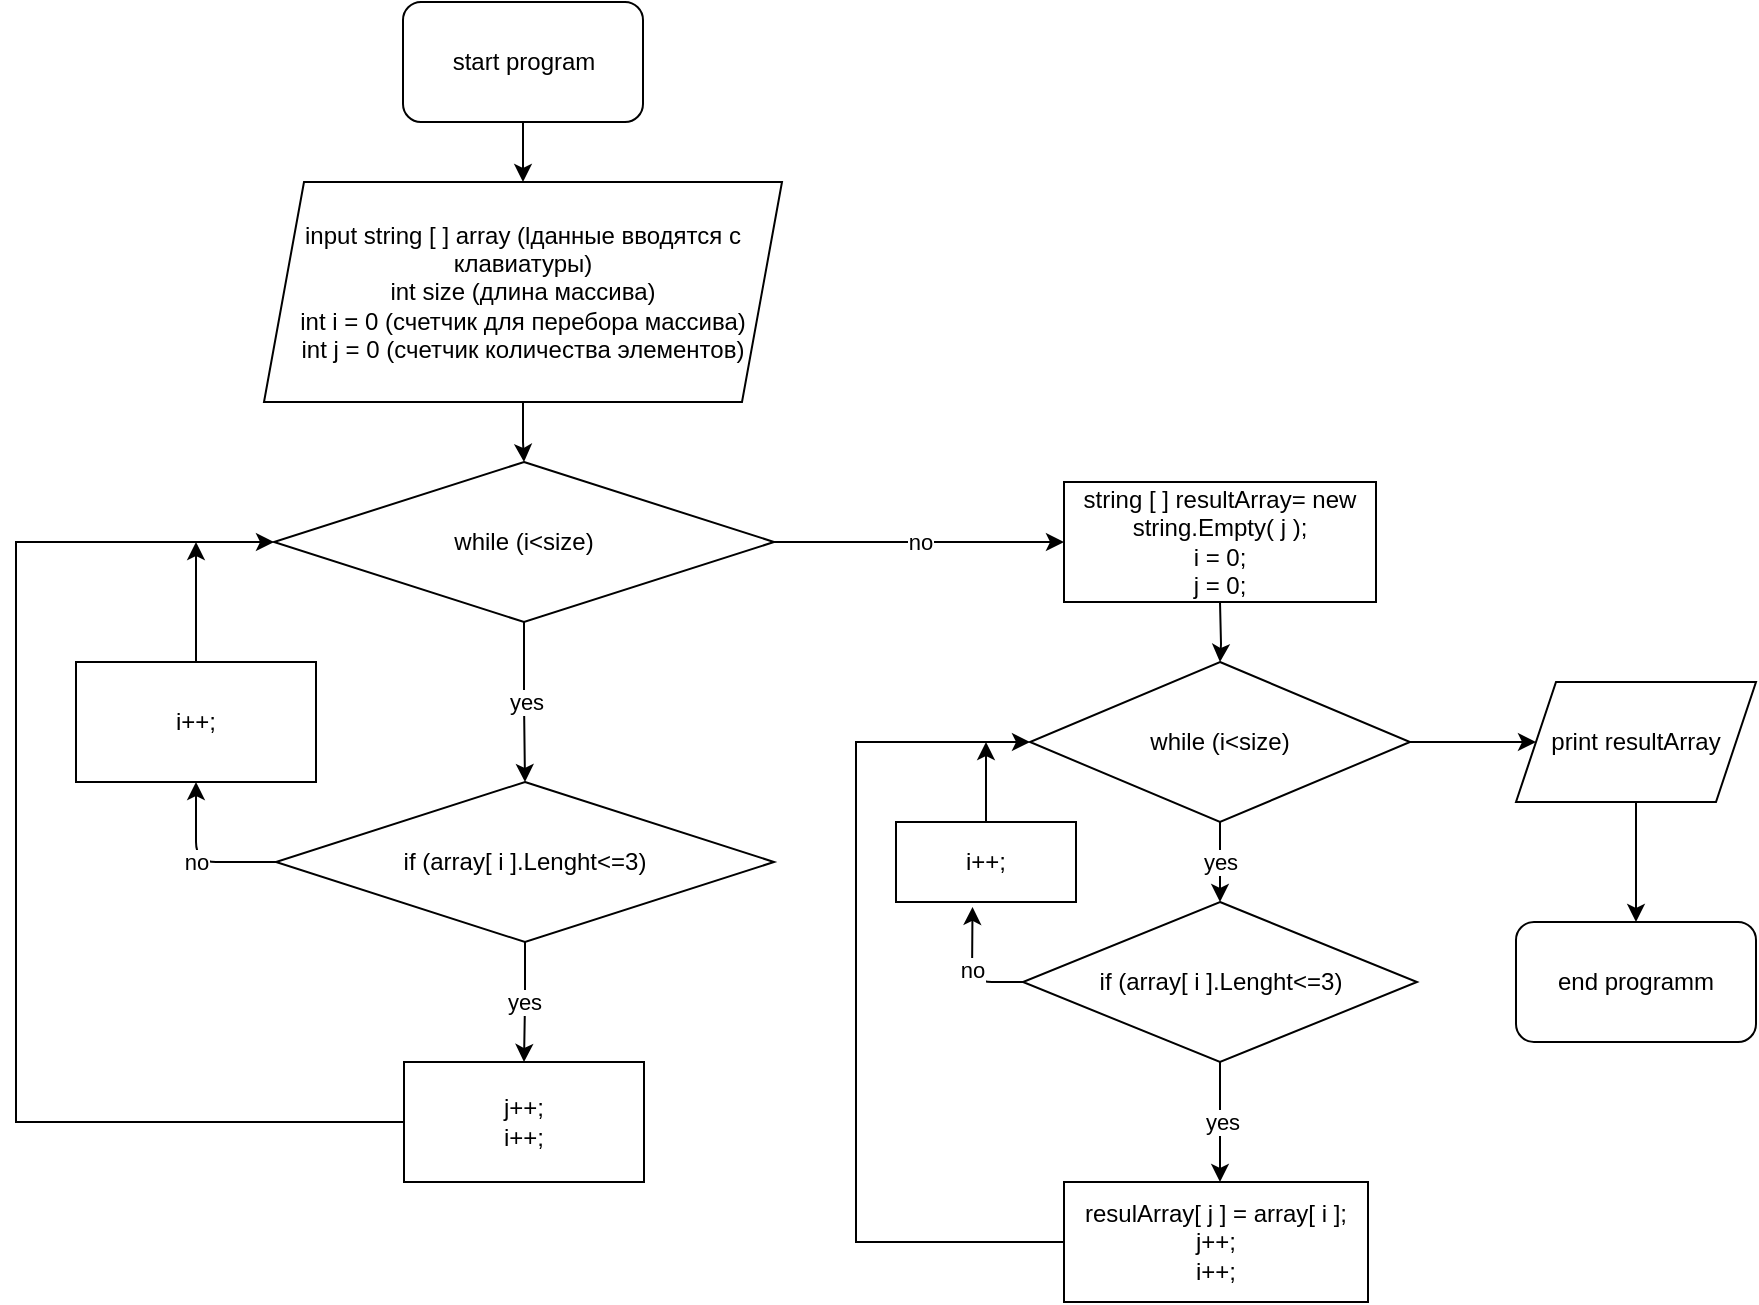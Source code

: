 <mxfile>
    <diagram id="ftXQk0y4a2Wk6cyl2HgS" name="Страница 1">
        <mxGraphModel dx="1564" dy="1927" grid="1" gridSize="10" guides="1" tooltips="1" connect="1" arrows="1" fold="1" page="0" pageScale="1" pageWidth="827" pageHeight="1169" math="0" shadow="0">
            <root>
                <mxCell id="0"/>
                <mxCell id="1" parent="0"/>
                <mxCell id="5V2qZy_BopvDTlv7f8ei-5" value="" style="edgeStyle=orthogonalEdgeStyle;rounded=0;orthogonalLoop=1;jettySize=auto;html=1;" parent="1" source="5V2qZy_BopvDTlv7f8ei-1" target="5V2qZy_BopvDTlv7f8ei-4" edge="1">
                    <mxGeometry relative="1" as="geometry"/>
                </mxCell>
                <mxCell id="5V2qZy_BopvDTlv7f8ei-1" value="start program" style="rounded=1;whiteSpace=wrap;html=1;" parent="1" vertex="1">
                    <mxGeometry x="353.5" y="-1090" width="120" height="60" as="geometry"/>
                </mxCell>
                <mxCell id="5V2qZy_BopvDTlv7f8ei-8" value="" style="edgeStyle=orthogonalEdgeStyle;rounded=0;orthogonalLoop=1;jettySize=auto;html=1;" parent="1" source="5V2qZy_BopvDTlv7f8ei-4" target="5V2qZy_BopvDTlv7f8ei-7" edge="1">
                    <mxGeometry relative="1" as="geometry"/>
                </mxCell>
                <mxCell id="5V2qZy_BopvDTlv7f8ei-4" value="input string [ ] array (lданные вводятся с клавиатуры)&lt;br&gt;&amp;nbsp;int size (длина массива)&amp;nbsp;&lt;br&gt;int i = 0 (счетчик для перебора массива)&lt;br&gt;int j = 0 (счетчик количества элементов)" style="shape=parallelogram;perimeter=parallelogramPerimeter;whiteSpace=wrap;html=1;fixedSize=1;" parent="1" vertex="1">
                    <mxGeometry x="284" y="-1000" width="259" height="110" as="geometry"/>
                </mxCell>
                <mxCell id="5V2qZy_BopvDTlv7f8ei-11" value="yes&lt;br&gt;" style="edgeStyle=orthogonalEdgeStyle;rounded=0;orthogonalLoop=1;jettySize=auto;html=1;" parent="1" source="5V2qZy_BopvDTlv7f8ei-7" target="5V2qZy_BopvDTlv7f8ei-10" edge="1">
                    <mxGeometry relative="1" as="geometry"/>
                </mxCell>
                <mxCell id="5V2qZy_BopvDTlv7f8ei-20" value="no" style="edgeStyle=orthogonalEdgeStyle;rounded=0;orthogonalLoop=1;jettySize=auto;html=1;" parent="1" source="5V2qZy_BopvDTlv7f8ei-7" target="5V2qZy_BopvDTlv7f8ei-19" edge="1">
                    <mxGeometry relative="1" as="geometry">
                        <Array as="points">
                            <mxPoint x="610" y="-820"/>
                            <mxPoint x="610" y="-820"/>
                        </Array>
                    </mxGeometry>
                </mxCell>
                <mxCell id="5V2qZy_BopvDTlv7f8ei-7" value="while (i&amp;lt;size)" style="rhombus;whiteSpace=wrap;html=1;" parent="1" vertex="1">
                    <mxGeometry x="289" y="-860" width="250" height="80" as="geometry"/>
                </mxCell>
                <mxCell id="5V2qZy_BopvDTlv7f8ei-13" value="yes" style="edgeStyle=orthogonalEdgeStyle;rounded=0;orthogonalLoop=1;jettySize=auto;html=1;" parent="1" source="5V2qZy_BopvDTlv7f8ei-10" target="5V2qZy_BopvDTlv7f8ei-12" edge="1">
                    <mxGeometry relative="1" as="geometry"/>
                </mxCell>
                <mxCell id="4" value="no" style="edgeStyle=none;html=1;entryX=0.5;entryY=1;entryDx=0;entryDy=0;fontColor=default;exitX=0;exitY=0.5;exitDx=0;exitDy=0;" edge="1" parent="1" source="5V2qZy_BopvDTlv7f8ei-10" target="3">
                    <mxGeometry relative="1" as="geometry">
                        <Array as="points">
                            <mxPoint x="250" y="-660"/>
                        </Array>
                    </mxGeometry>
                </mxCell>
                <mxCell id="5V2qZy_BopvDTlv7f8ei-10" value="if (array[ i ].Lenght&amp;lt;=3)" style="rhombus;whiteSpace=wrap;html=1;" parent="1" vertex="1">
                    <mxGeometry x="290" y="-700" width="249" height="80" as="geometry"/>
                </mxCell>
                <mxCell id="5V2qZy_BopvDTlv7f8ei-14" style="edgeStyle=orthogonalEdgeStyle;rounded=0;orthogonalLoop=1;jettySize=auto;html=1;exitX=0;exitY=0.5;exitDx=0;exitDy=0;entryX=0;entryY=0.5;entryDx=0;entryDy=0;" parent="1" source="5V2qZy_BopvDTlv7f8ei-12" target="5V2qZy_BopvDTlv7f8ei-7" edge="1">
                    <mxGeometry relative="1" as="geometry">
                        <Array as="points">
                            <mxPoint x="160" y="-530"/>
                            <mxPoint x="160" y="-820"/>
                        </Array>
                    </mxGeometry>
                </mxCell>
                <mxCell id="5V2qZy_BopvDTlv7f8ei-12" value="j++;&lt;br&gt;i++;" style="whiteSpace=wrap;html=1;" parent="1" vertex="1">
                    <mxGeometry x="354" y="-560" width="120" height="60" as="geometry"/>
                </mxCell>
                <mxCell id="5V2qZy_BopvDTlv7f8ei-19" value="string [ ] resultArray= new string.Empty( j );&lt;br&gt;i = 0;&lt;br&gt;j = 0;" style="whiteSpace=wrap;html=1;" parent="1" vertex="1">
                    <mxGeometry x="684" y="-850" width="156" height="60" as="geometry"/>
                </mxCell>
                <mxCell id="5V2qZy_BopvDTlv7f8ei-41" value="" style="edgeStyle=orthogonalEdgeStyle;rounded=0;orthogonalLoop=1;jettySize=auto;html=1;" parent="1" source="5V2qZy_BopvDTlv7f8ei-21" target="5V2qZy_BopvDTlv7f8ei-40" edge="1">
                    <mxGeometry relative="1" as="geometry"/>
                </mxCell>
                <mxCell id="5V2qZy_BopvDTlv7f8ei-45" value="yes" style="edgeStyle=orthogonalEdgeStyle;rounded=0;orthogonalLoop=1;jettySize=auto;html=1;" edge="1" parent="1" source="5V2qZy_BopvDTlv7f8ei-21" target="5V2qZy_BopvDTlv7f8ei-30">
                    <mxGeometry relative="1" as="geometry"/>
                </mxCell>
                <mxCell id="5V2qZy_BopvDTlv7f8ei-21" value="&lt;span style=&quot;font-family: Helvetica; font-size: 12px; font-style: normal; font-variant-ligatures: normal; font-variant-caps: normal; font-weight: 400; letter-spacing: normal; orphans: 2; text-align: center; text-indent: 0px; text-transform: none; widows: 2; word-spacing: 0px; -webkit-text-stroke-width: 0px; text-decoration-thickness: initial; text-decoration-style: initial; text-decoration-color: initial; float: none; display: inline !important;&quot;&gt;while (i&amp;lt;size)&lt;/span&gt;" style="rhombus;whiteSpace=wrap;html=1;strokeColor=default;fillColor=default;labelBackgroundColor=none;fontColor=default;" parent="1" vertex="1">
                    <mxGeometry x="667" y="-760" width="190" height="80" as="geometry"/>
                </mxCell>
                <mxCell id="5V2qZy_BopvDTlv7f8ei-25" value="" style="edgeStyle=orthogonalEdgeStyle;rounded=0;orthogonalLoop=1;jettySize=auto;html=1;" parent="1" target="5V2qZy_BopvDTlv7f8ei-21" edge="1">
                    <mxGeometry relative="1" as="geometry">
                        <mxPoint x="762" y="-790" as="sourcePoint"/>
                    </mxGeometry>
                </mxCell>
                <mxCell id="5V2qZy_BopvDTlv7f8ei-29" value="yes&lt;br&gt;" style="edgeStyle=orthogonalEdgeStyle;rounded=0;orthogonalLoop=1;jettySize=auto;html=1;exitX=0.5;exitY=1;exitDx=0;exitDy=0;entryX=0.5;entryY=0;entryDx=0;entryDy=0;" parent="1" source="5V2qZy_BopvDTlv7f8ei-30" edge="1">
                    <mxGeometry relative="1" as="geometry">
                        <mxPoint x="970" y="-530" as="sourcePoint"/>
                        <mxPoint x="762" y="-500" as="targetPoint"/>
                    </mxGeometry>
                </mxCell>
                <mxCell id="13" value="no" style="edgeStyle=none;html=1;exitX=0;exitY=0.5;exitDx=0;exitDy=0;entryX=0.425;entryY=1.061;entryDx=0;entryDy=0;entryPerimeter=0;fontColor=default;" edge="1" parent="1" source="5V2qZy_BopvDTlv7f8ei-30" target="6">
                    <mxGeometry relative="1" as="geometry">
                        <Array as="points">
                            <mxPoint x="638" y="-600"/>
                        </Array>
                    </mxGeometry>
                </mxCell>
                <mxCell id="5V2qZy_BopvDTlv7f8ei-30" value="if (array[ i ].Lenght&amp;lt;=3)" style="rhombus;whiteSpace=wrap;html=1;" parent="1" vertex="1">
                    <mxGeometry x="663.5" y="-640" width="197" height="80" as="geometry"/>
                </mxCell>
                <mxCell id="5V2qZy_BopvDTlv7f8ei-35" style="edgeStyle=orthogonalEdgeStyle;rounded=0;orthogonalLoop=1;jettySize=auto;html=1;exitX=0;exitY=0.5;exitDx=0;exitDy=0;entryX=0;entryY=0.5;entryDx=0;entryDy=0;" parent="1" source="5V2qZy_BopvDTlv7f8ei-33" target="5V2qZy_BopvDTlv7f8ei-21" edge="1">
                    <mxGeometry relative="1" as="geometry">
                        <Array as="points">
                            <mxPoint x="580" y="-470"/>
                            <mxPoint x="580" y="-720"/>
                        </Array>
                    </mxGeometry>
                </mxCell>
                <mxCell id="5V2qZy_BopvDTlv7f8ei-33" value="resulArray[ j ] = array[ i ];&lt;br&gt;j++;&lt;br&gt;i++;" style="whiteSpace=wrap;html=1;" parent="1" vertex="1">
                    <mxGeometry x="684" y="-500" width="152" height="60" as="geometry"/>
                </mxCell>
                <mxCell id="5V2qZy_BopvDTlv7f8ei-43" value="" style="edgeStyle=orthogonalEdgeStyle;rounded=0;orthogonalLoop=1;jettySize=auto;html=1;" parent="1" source="5V2qZy_BopvDTlv7f8ei-40" target="5V2qZy_BopvDTlv7f8ei-42" edge="1">
                    <mxGeometry relative="1" as="geometry"/>
                </mxCell>
                <mxCell id="5V2qZy_BopvDTlv7f8ei-40" value="print resultArray&lt;br&gt;" style="shape=parallelogram;perimeter=parallelogramPerimeter;whiteSpace=wrap;html=1;fixedSize=1;" parent="1" vertex="1">
                    <mxGeometry x="910" y="-750" width="120" height="60" as="geometry"/>
                </mxCell>
                <mxCell id="5V2qZy_BopvDTlv7f8ei-42" value="end programm" style="rounded=1;whiteSpace=wrap;html=1;" parent="1" vertex="1">
                    <mxGeometry x="910" y="-630" width="120" height="60" as="geometry"/>
                </mxCell>
                <mxCell id="5" style="edgeStyle=none;html=1;fontColor=default;" edge="1" parent="1" source="3">
                    <mxGeometry relative="1" as="geometry">
                        <mxPoint x="250" y="-820" as="targetPoint"/>
                    </mxGeometry>
                </mxCell>
                <mxCell id="3" value="i++;" style="rounded=0;whiteSpace=wrap;html=1;labelBackgroundColor=none;fontColor=default;strokeColor=default;fillColor=default;" vertex="1" parent="1">
                    <mxGeometry x="190" y="-760" width="120" height="60" as="geometry"/>
                </mxCell>
                <mxCell id="10" style="edgeStyle=none;html=1;exitX=0.5;exitY=0;exitDx=0;exitDy=0;fontColor=default;" edge="1" parent="1" source="6">
                    <mxGeometry relative="1" as="geometry">
                        <mxPoint x="645" y="-720" as="targetPoint"/>
                    </mxGeometry>
                </mxCell>
                <mxCell id="6" value="i++;" style="rounded=0;whiteSpace=wrap;html=1;labelBackgroundColor=none;fontColor=default;strokeColor=default;fillColor=default;" vertex="1" parent="1">
                    <mxGeometry x="600" y="-680" width="90" height="40" as="geometry"/>
                </mxCell>
            </root>
        </mxGraphModel>
    </diagram>
</mxfile>